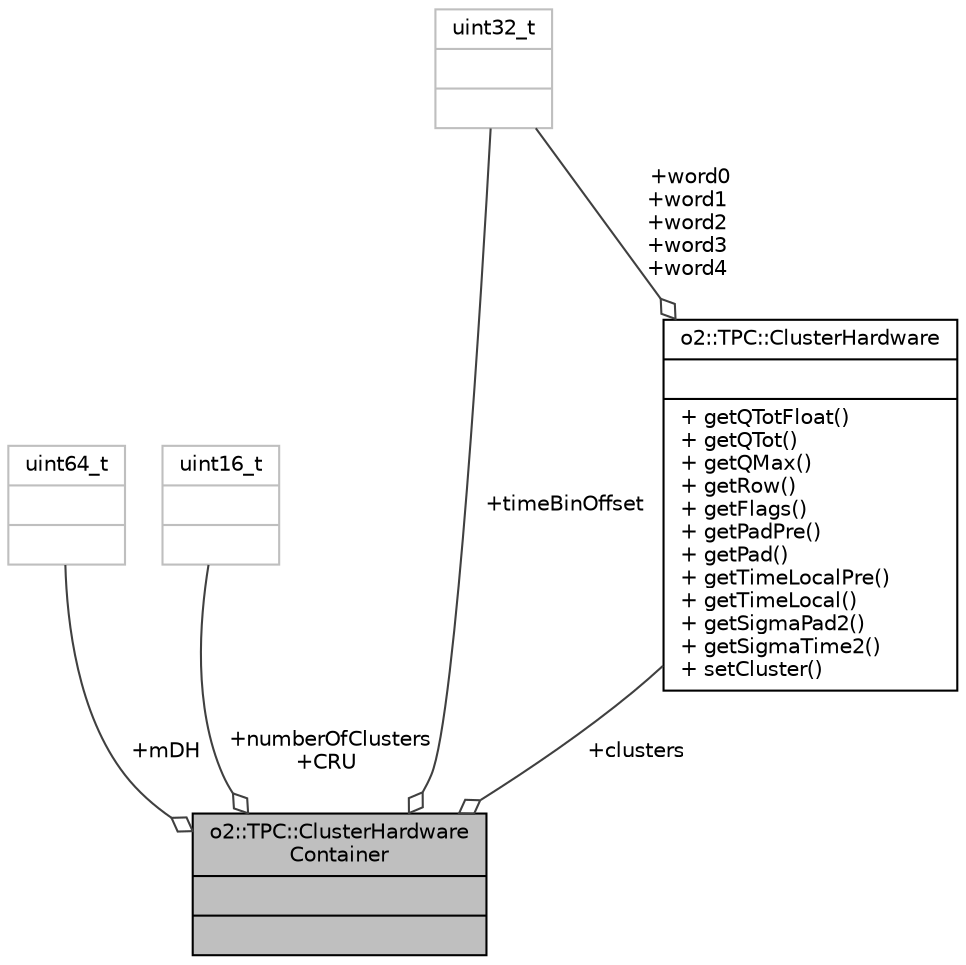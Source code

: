 digraph "o2::TPC::ClusterHardwareContainer"
{
 // INTERACTIVE_SVG=YES
  bgcolor="transparent";
  edge [fontname="Helvetica",fontsize="10",labelfontname="Helvetica",labelfontsize="10"];
  node [fontname="Helvetica",fontsize="10",shape=record];
  Node1 [label="{o2::TPC::ClusterHardware\lContainer\n||}",height=0.2,width=0.4,color="black", fillcolor="grey75", style="filled" fontcolor="black"];
  Node2 -> Node1 [color="grey25",fontsize="10",style="solid",label=" +mDH" ,arrowhead="odiamond",fontname="Helvetica"];
  Node2 [label="{uint64_t\n||}",height=0.2,width=0.4,color="grey75"];
  Node3 -> Node1 [color="grey25",fontsize="10",style="solid",label=" +numberOfClusters\n+CRU" ,arrowhead="odiamond",fontname="Helvetica"];
  Node3 [label="{uint16_t\n||}",height=0.2,width=0.4,color="grey75"];
  Node4 -> Node1 [color="grey25",fontsize="10",style="solid",label=" +timeBinOffset" ,arrowhead="odiamond",fontname="Helvetica"];
  Node4 [label="{uint32_t\n||}",height=0.2,width=0.4,color="grey75"];
  Node5 -> Node1 [color="grey25",fontsize="10",style="solid",label=" +clusters" ,arrowhead="odiamond",fontname="Helvetica"];
  Node5 [label="{o2::TPC::ClusterHardware\n||+ getQTotFloat()\l+ getQTot()\l+ getQMax()\l+ getRow()\l+ getFlags()\l+ getPadPre()\l+ getPad()\l+ getTimeLocalPre()\l+ getTimeLocal()\l+ getSigmaPad2()\l+ getSigmaTime2()\l+ setCluster()\l}",height=0.2,width=0.4,color="black",URL="$db/d62/structo2_1_1TPC_1_1ClusterHardware.html"];
  Node4 -> Node5 [color="grey25",fontsize="10",style="solid",label=" +word0\n+word1\n+word2\n+word3\n+word4" ,arrowhead="odiamond",fontname="Helvetica"];
}
